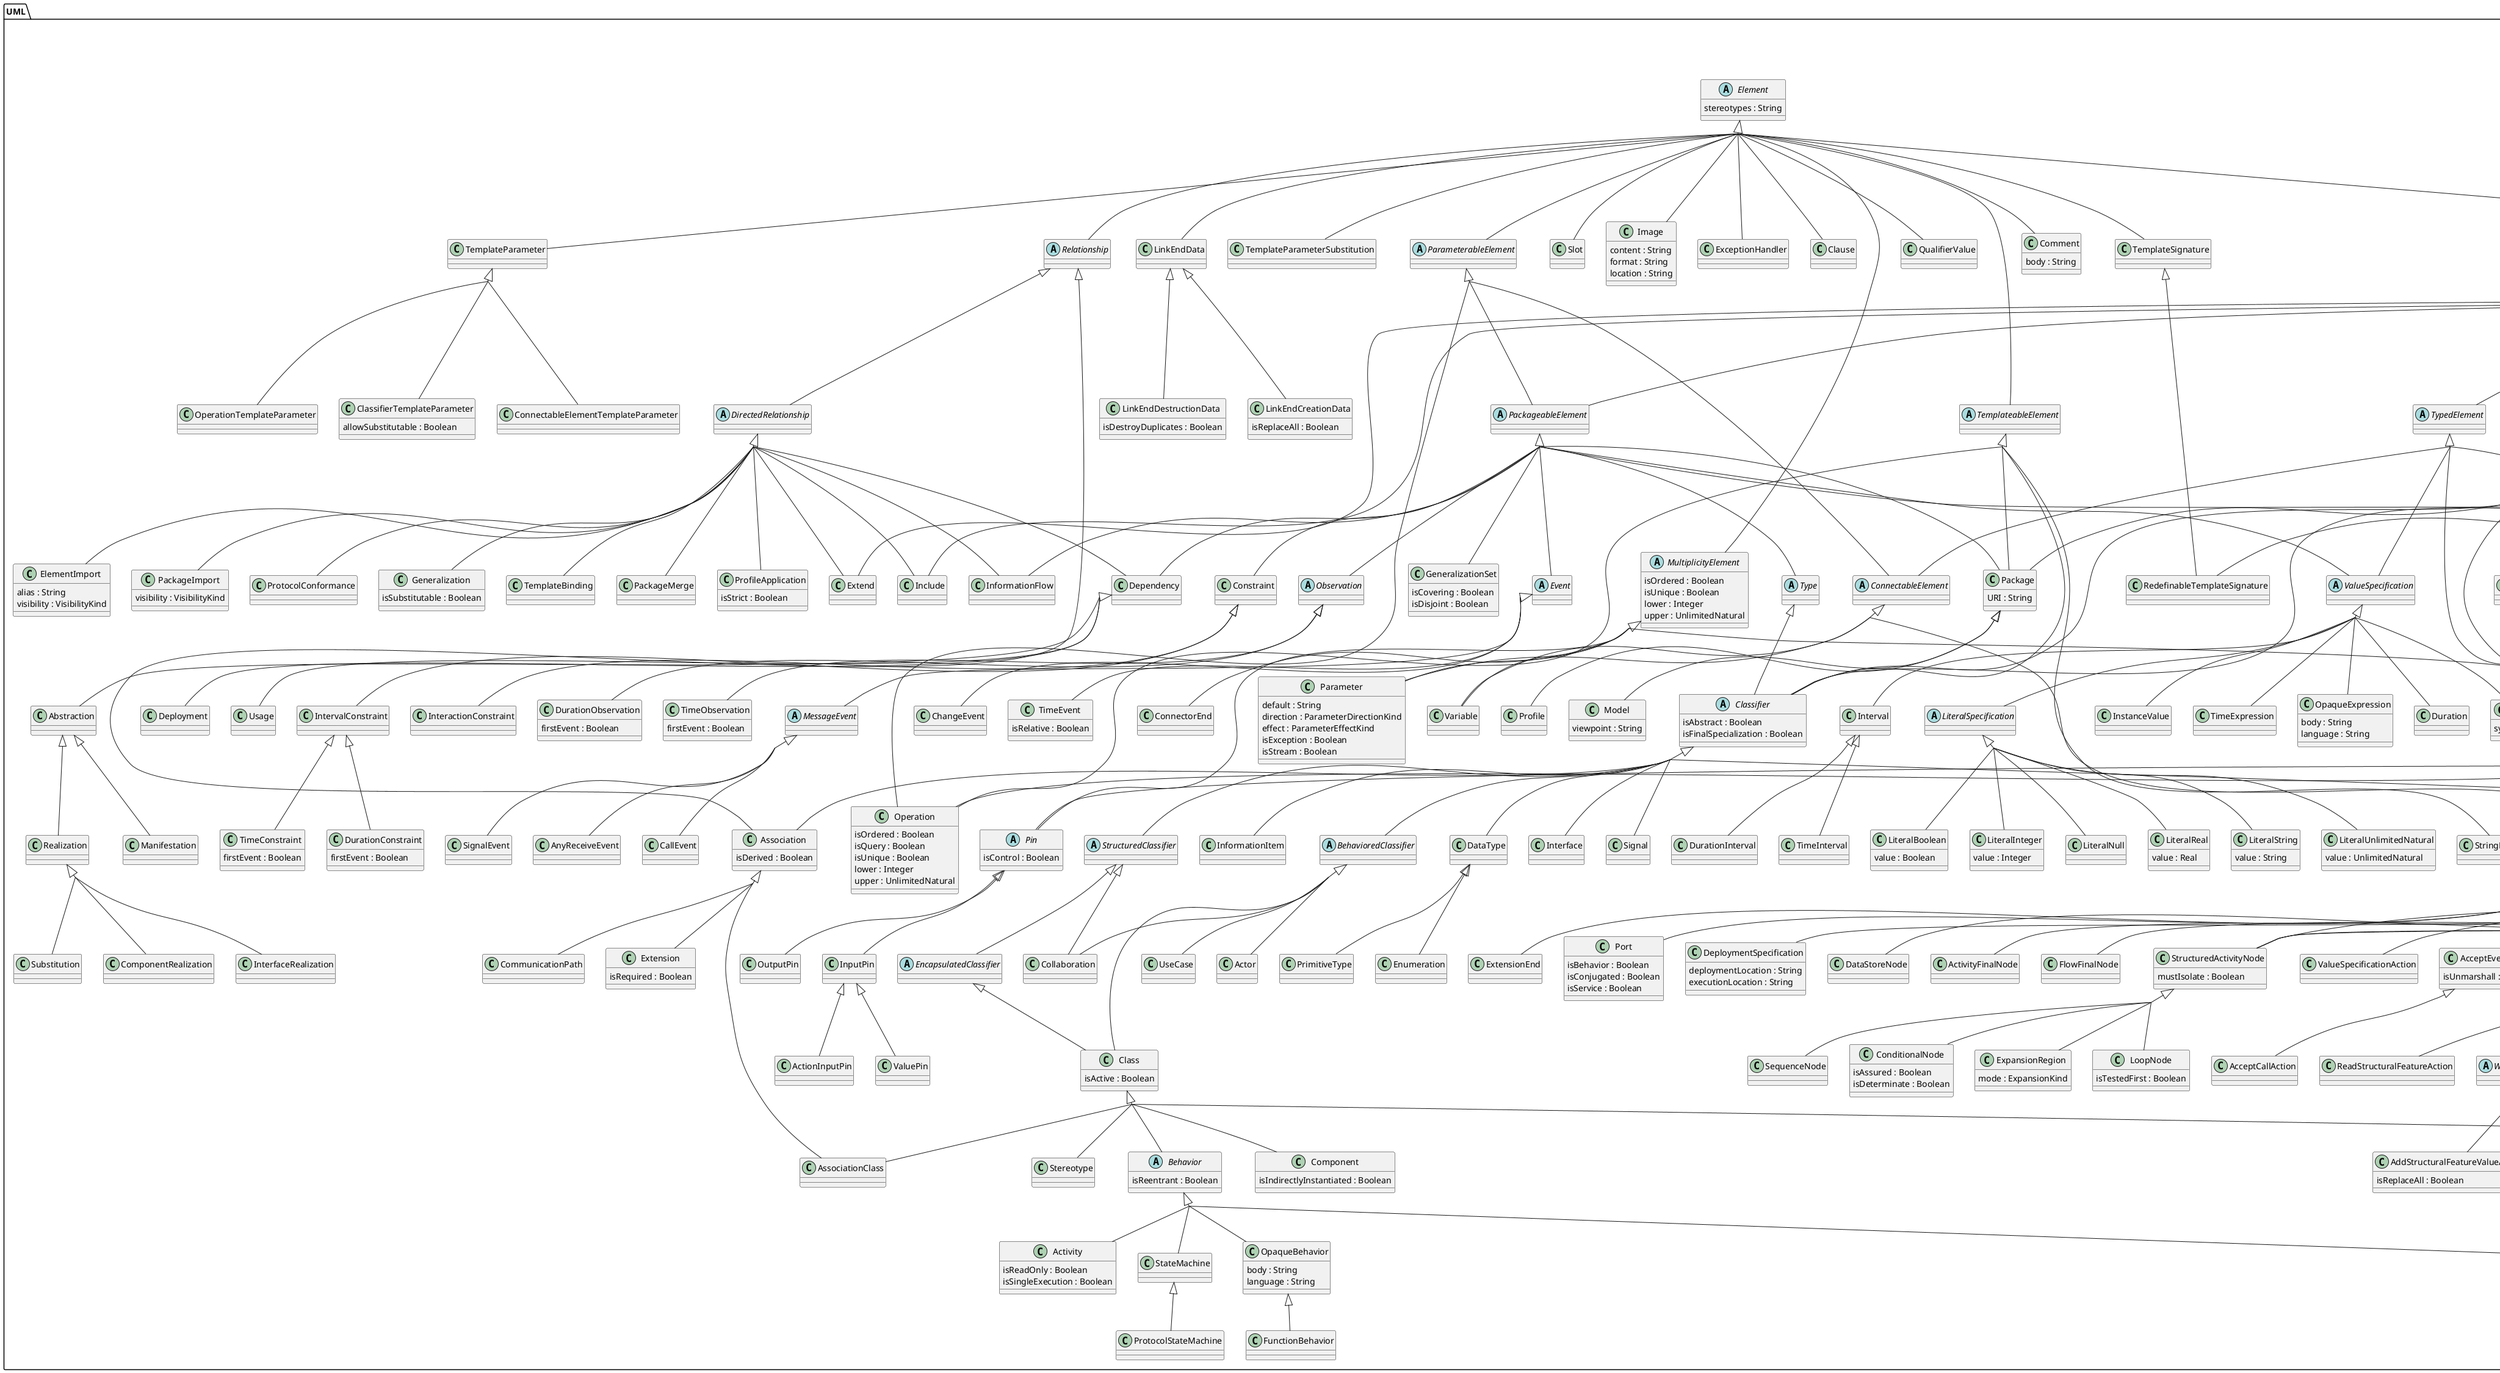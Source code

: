 {
  "sha1": "ttt8mzmo1j8nr3spamlaaqggl6y8ehd",
  "insertion": {
    "when": "2024-06-04T17:28:46.743Z",
    "user": "plantuml@gmail.com"
  }
}
@startuml
skinparam groupInheritance 3

!define SHOW_INHERITANCE

  package "UML" as UML {
    class "Abstraction" as Abstraction
    class "Dependency" as Dependency
    abstract class "PackageableElement" as PackageableElement
    abstract class "ParameterableElement" as ParameterableElement
    abstract class "Element" as Element {
      stereotypes : String
    }
    class "Comment" as Comment {
      body : String
    }
    class "Stereotype" as Stereotype
    class "Class" as Class_ {
      isActive : Boolean
    }
    abstract class "EncapsulatedClassifier" as EncapsulatedClassifier
    abstract class "StructuredClassifier" as StructuredClassifier
    abstract class "Classifier" as Classifier {
      isAbstract : Boolean
      isFinalSpecialization : Boolean
    }
    abstract class "Namespace" as Namespace
    abstract class "NamedElement" as NamedElement {
      name : String
      qualifiedName : String
      visibility : VisibilityKind
    }
    class "StringExpression" as StringExpression
    class "Expression" as Expression {
      symbol : String
    }
    abstract class "ValueSpecification" as ValueSpecification
    abstract class "TypedElement" as TypedElement
    abstract class "Type" as Type
    class "Package" as Package_ {
      URI : String
    }
    abstract class "TemplateableElement" as TemplateableElement
    class "TemplateSignature" as TemplateSignature
    class "TemplateParameter" as TemplateParameter
    class "TemplateBinding" as TemplateBinding
    abstract class "DirectedRelationship" as DirectedRelationship
    abstract class "Relationship" as Relationship
    class "TemplateParameterSubstitution" as TemplateParameterSubstitution
    class "PackageMerge" as PackageMerge
    class "ProfileApplication" as ProfileApplication {
      isStrict : Boolean
    }
    class "Profile" as Profile
    class "ElementImport" as ElementImport {
      alias : String
      visibility : VisibilityKind
    }
    enum "VisibilityKind" as VisibilityKind {
      public
      private
      protected
      "package"
    }
    class "PackageImport" as PackageImport {
      visibility : VisibilityKind
    }
    class "Extension" as Extension {
      isRequired : Boolean
    }
    class "Association" as Association {
      isDerived : Boolean
    }
    class "Property" as Property {
      aggregation : AggregationKind
      default : String
      isComposite : Boolean
      isDerived : Boolean
      isDerivedUnion : Boolean
      isID : Boolean
    }
    abstract class "StructuralFeature" as StructuralFeature {
      isReadOnly : Boolean
    }
    abstract class "MultiplicityElement" as MultiplicityElement {
      isOrdered : Boolean
      isUnique : Boolean
      lower : Integer
      upper : UnlimitedNatural
    }
    abstract class "Feature" as Feature {
      isStatic : Boolean
    }
    abstract class "RedefinableElement" as RedefinableElement {
      isLeaf : Boolean
    }
    abstract class "ConnectableElement" as ConnectableElement
    class "ConnectorEnd" as ConnectorEnd
    class "ConnectableElementTemplateParameter" as ConnectableElementTemplateParameter
    abstract class "DeploymentTarget" as DeploymentTarget
    class "Deployment" as Deployment
    class "DeploymentSpecification" as DeploymentSpecification {
      deploymentLocation : String
      executionLocation : String
    }
    class "Artifact" as Artifact {
      fileName : String
    }
    abstract class "DeployedArtifact" as DeployedArtifact
    class "Manifestation" as Manifestation
    class "Operation" as Operation {
      isOrdered : Boolean
      isQuery : Boolean
      isUnique : Boolean
      lower : Integer
      upper : UnlimitedNatural
    }
    abstract class "BehavioralFeature" as BehavioralFeature {
      concurrency : CallConcurrencyKind
      isAbstract : Boolean
    }
    enum "CallConcurrencyKind" as CallConcurrencyKind {
      sequential
      guarded
      concurrent
    }
    abstract class "Behavior" as Behavior {
      isReentrant : Boolean
    }
    abstract class "BehavioredClassifier" as BehavioredClassifier
    class "InterfaceRealization" as InterfaceRealization
    class "Realization" as Realization
    class "Interface" as Interface_
    class "Reception" as Reception
    class "Signal" as Signal
    class "ProtocolStateMachine" as ProtocolStateMachine
    class "StateMachine" as StateMachine
    class "Pseudostate" as Pseudostate {
      kind : PseudostateKind
    }
    abstract class "Vertex" as Vertex
    class "Region" as Region
    class "State" as State {
      isComposite : Boolean
      isOrthogonal : Boolean
      isSimple : Boolean
      isSubmachineState : Boolean
    }
    class "ConnectionPointReference" as ConnectionPointReference
    class "Trigger" as Trigger
    abstract class "Event" as Event
    class "Port" as Port {
      isBehavior : Boolean
      isConjugated : Boolean
      isService : Boolean
    }
    class "Constraint" as Constraint
    class "Transition" as Transition {
      kind : TransitionKind
    }
    enum "TransitionKind" as TransitionKind {
      internal
      local
      external
    }
    enum "PseudostateKind" as PseudostateKind {
      initial
      deepHistory
      shallowHistory
      join
      fork
      junction
      choice
      entryPoint
      exitPoint
      terminate
    }
    class "ProtocolConformance" as ProtocolConformance
    class "Parameter" as Parameter {
      default : String
      direction : ParameterDirectionKind
      effect : ParameterEffectKind
      isException : Boolean
      isStream : Boolean
    }
    enum "ParameterDirectionKind" as ParameterDirectionKind {
      in
      inout
      out
      return
    }
    enum "ParameterEffectKind" as ParameterEffectKind {
      create
      read
      update
      delete
    }
    class "ParameterSet" as ParameterSet
    class "DataType" as DataType
    class "OperationTemplateParameter" as OperationTemplateParameter
    enum "AggregationKind" as AggregationKind {
      none
      shared
      composite
    }
    class "ExtensionEnd" as ExtensionEnd
    class "Model" as Model {
      viewpoint : String
    }
    class "Enumeration" as Enumeration
    class "EnumerationLiteral" as EnumerationLiteral
    class "InstanceSpecification" as InstanceSpecification
    class "Slot" as Slot
    class "PrimitiveType" as PrimitiveType
    class "Usage" as Usage
    class "CollaborationUse" as CollaborationUse
    class "Collaboration" as Collaboration
    class "Generalization" as Generalization {
      isSubstitutable : Boolean
    }
    class "GeneralizationSet" as GeneralizationSet {
      isCovering : Boolean
      isDisjoint : Boolean
    }
    class "RedefinableTemplateSignature" as RedefinableTemplateSignature
    class "UseCase" as UseCase
    class "Extend" as Extend
    class "ExtensionPoint" as ExtensionPoint
    class "Include" as Include
    class "Substitution" as Substitution
    class "ClassifierTemplateParameter" as ClassifierTemplateParameter {
      allowSubstitutable : Boolean
    }
    class "Connector" as Connector {
      kind : ConnectorKind
    }
    enum "ConnectorKind" as ConnectorKind {
      assembly
      delegation
    }
    class "Image" as Image {
      content : String
      format : String
      location : String
    }
    class "OpaqueExpression" as OpaqueExpression {
      body : String
      language : String
    }
    class "AcceptCallAction" as AcceptCallAction
    class "AcceptEventAction" as AcceptEventAction {
      isUnmarshall : Boolean
    }
    abstract class "Action" as Action {
      isLocallyReentrant : Boolean
    }
    abstract class "ExecutableNode" as ExecutableNode
    abstract class "ActivityNode" as ActivityNode
    class "Activity" as Activity {
      isReadOnly : Boolean
      isSingleExecution : Boolean
    }
    abstract class "ActivityGroup" as ActivityGroup
    abstract class "ActivityEdge" as ActivityEdge
    class "ActivityPartition" as ActivityPartition {
      isDimension : Boolean
      isExternal : Boolean
    }
    class "StructuredActivityNode" as StructuredActivityNode {
      mustIsolate : Boolean
    }
    class "InputPin" as InputPin
    abstract class "Pin" as Pin {
      isControl : Boolean
    }
    abstract class "ObjectNode" as ObjectNode {
      isControlType : Boolean
      ordering : ObjectNodeOrderingKind
    }
    enum "ObjectNodeOrderingKind" as ObjectNodeOrderingKind {
      unordered
      ordered
      LIFO
      FIFO
    }
    class "OutputPin" as OutputPin
    class "Variable" as Variable
    class "InterruptibleActivityRegion" as InterruptibleActivityRegion
    class "ExceptionHandler" as ExceptionHandler
    class "ActionExecutionSpecification" as ActionExecutionSpecification
    abstract class "ExecutionSpecification" as ExecutionSpecification
    abstract class "InteractionFragment" as InteractionFragment
    class "Lifeline" as Lifeline
    class "PartDecomposition" as PartDecomposition
    class "InteractionUse" as InteractionUse
    class "Gate" as Gate
    abstract class "MessageEnd" as MessageEnd
    class "Message" as Message {
      messageKind : MessageKind
      messageSort : MessageSort
    }
    class "Interaction" as Interaction
    enum "MessageKind" as MessageKind {
      complete
      lost
      found
      unknown
    }
    enum "MessageSort" as MessageSort {
      synchCall
      asynchCall
      asynchSignal
      createMessage
      deleteMessage
      reply
    }
    class "InteractionOperand" as InteractionOperand
    class "InteractionConstraint" as InteractionConstraint
    class "GeneralOrdering" as GeneralOrdering
    class "OccurrenceSpecification" as OccurrenceSpecification
    class "ActionInputPin" as ActionInputPin
    class "ActivityFinalNode" as ActivityFinalNode
    abstract class "FinalNode" as FinalNode
    abstract class "ControlNode" as ControlNode
    class "ActivityParameterNode" as ActivityParameterNode
    class "Actor" as Actor
    class "AddStructuralFeatureValueAction" as AddStructuralFeatureValueAction {
      isReplaceAll : Boolean
    }
    abstract class "WriteStructuralFeatureAction" as WriteStructuralFeatureAction
    abstract class "StructuralFeatureAction" as StructuralFeatureAction
    class "AddVariableValueAction" as AddVariableValueAction {
      isReplaceAll : Boolean
    }
    abstract class "WriteVariableAction" as WriteVariableAction
    abstract class "VariableAction" as VariableAction
    class "AnyReceiveEvent" as AnyReceiveEvent
    abstract class "MessageEvent" as MessageEvent
    class "AssociationClass" as AssociationClass
    class "BehaviorExecutionSpecification" as BehaviorExecutionSpecification
    class "BroadcastSignalAction" as BroadcastSignalAction
    abstract class "InvocationAction" as InvocationAction
    abstract class "CallAction" as CallAction {
      isSynchronous : Boolean
    }
    class "CallBehaviorAction" as CallBehaviorAction
    class "CallEvent" as CallEvent
    class "CallOperationAction" as CallOperationAction
    class "CentralBufferNode" as CentralBufferNode
    class "ChangeEvent" as ChangeEvent
    class "Clause" as Clause
    class "ClearAssociationAction" as ClearAssociationAction
    class "ClearStructuralFeatureAction" as ClearStructuralFeatureAction
    class "ClearVariableAction" as ClearVariableAction
    class "CombinedFragment" as CombinedFragment {
      interactionOperator : InteractionOperatorKind
    }
    enum "InteractionOperatorKind" as InteractionOperatorKind {
      seq
      alt
      opt
      break
      par
      strict
      loop
      critical
      neg
      assert
      ignore
      consider
    }
    class "CommunicationPath" as CommunicationPath
    class "Component" as Component {
      isIndirectlyInstantiated : Boolean
    }
    class "ComponentRealization" as ComponentRealization
    class "ConditionalNode" as ConditionalNode {
      isAssured : Boolean
      isDeterminate : Boolean
    }
    class "ConsiderIgnoreFragment" as ConsiderIgnoreFragment
    class "Continuation" as Continuation {
      setting : Boolean
    }
    class "ControlFlow" as ControlFlow
    class "CreateLinkAction" as CreateLinkAction
    abstract class "WriteLinkAction" as WriteLinkAction
    abstract class "LinkAction" as LinkAction
    class "LinkEndData" as LinkEndData
    class "QualifierValue" as QualifierValue
    class "LinkEndCreationData" as LinkEndCreationData {
      isReplaceAll : Boolean
    }
    class "CreateLinkObjectAction" as CreateLinkObjectAction
    class "CreateObjectAction" as CreateObjectAction
    class "DataStoreNode" as DataStoreNode
    class "DecisionNode" as DecisionNode
    class "ObjectFlow" as ObjectFlow {
      isMulticast : Boolean
      isMultireceive : Boolean
    }
    class "DestroyLinkAction" as DestroyLinkAction
    class "LinkEndDestructionData" as LinkEndDestructionData {
      isDestroyDuplicates : Boolean
    }
    class "DestroyObjectAction" as DestroyObjectAction {
      isDestroyLinks : Boolean
      isDestroyOwnedObjects : Boolean
    }
    class "DestructionOccurrenceSpecification" as DestructionOccurrenceSpecification
    class "MessageOccurrenceSpecification" as MessageOccurrenceSpecification
    class "Device" as Device
    class "Node" as Node
    class "Duration" as Duration
    abstract class "Observation" as Observation
    class "DurationConstraint" as DurationConstraint {
      firstEvent : Boolean
    }
    class "IntervalConstraint" as IntervalConstraint
    class "Interval" as Interval
    class "DurationInterval" as DurationInterval
    class "DurationObservation" as DurationObservation {
      firstEvent : Boolean
    }
    class "ExecutionEnvironment" as ExecutionEnvironment
    class "ExecutionOccurrenceSpecification" as ExecutionOccurrenceSpecification
    class "ExpansionNode" as ExpansionNode
    class "ExpansionRegion" as ExpansionRegion {
      mode : ExpansionKind
    }
    enum "ExpansionKind" as ExpansionKind {
      parallel
      iterative
      stream
    }
    class "FinalState" as FinalState
    class "FlowFinalNode" as FlowFinalNode
    class "ForkNode" as ForkNode
    class "FunctionBehavior" as FunctionBehavior
    class "OpaqueBehavior" as OpaqueBehavior {
      body : String
      language : String
    }
    class "InformationFlow" as InformationFlow
    class "InformationItem" as InformationItem
    class "InitialNode" as InitialNode
    class "InstanceValue" as InstanceValue
    class "JoinNode" as JoinNode {
      isCombineDuplicate : Boolean
    }
    class "LiteralBoolean" as LiteralBoolean {
      value : Boolean
    }
    abstract class "LiteralSpecification" as LiteralSpecification
    class "LiteralInteger" as LiteralInteger {
      value : Integer
    }
    class "LiteralNull" as LiteralNull
    class "LiteralReal" as LiteralReal {
      value : Real
    }
    class "LiteralString" as LiteralString {
      value : String
    }
    class "LiteralUnlimitedNatural" as LiteralUnlimitedNatural {
      value : UnlimitedNatural
    }
    class "LoopNode" as LoopNode {
      isTestedFirst : Boolean
    }
    class "MergeNode" as MergeNode
    class "OpaqueAction" as OpaqueAction {
      body : String
      language : String
    }
    class "ProtocolTransition" as ProtocolTransition
    class "RaiseExceptionAction" as RaiseExceptionAction
    class "ReadExtentAction" as ReadExtentAction
    class "ReadIsClassifiedObjectAction" as ReadIsClassifiedObjectAction {
      isDirect : Boolean
    }
    class "ReadLinkAction" as ReadLinkAction
    class "ReadLinkObjectEndAction" as ReadLinkObjectEndAction
    class "ReadLinkObjectEndQualifierAction" as ReadLinkObjectEndQualifierAction
    class "ReadSelfAction" as ReadSelfAction
    class "ReadStructuralFeatureAction" as ReadStructuralFeatureAction
    class "ReadVariableAction" as ReadVariableAction
    class "ReclassifyObjectAction" as ReclassifyObjectAction {
      isReplaceAll : Boolean
    }
    class "ReduceAction" as ReduceAction {
      isOrdered : Boolean
    }
    class "RemoveStructuralFeatureValueAction" as RemoveStructuralFeatureValueAction {
      isRemoveDuplicates : Boolean
    }
    class "RemoveVariableValueAction" as RemoveVariableValueAction {
      isRemoveDuplicates : Boolean
    }
    class "ReplyAction" as ReplyAction
    class "SendObjectAction" as SendObjectAction
    class "SendSignalAction" as SendSignalAction
    class "SequenceNode" as SequenceNode
    class "SignalEvent" as SignalEvent
    class "StartClassifierBehaviorAction" as StartClassifierBehaviorAction
    class "StartObjectBehaviorAction" as StartObjectBehaviorAction
    class "StateInvariant" as StateInvariant
    class "TestIdentityAction" as TestIdentityAction
    class "TimeConstraint" as TimeConstraint {
      firstEvent : Boolean
    }
    class "TimeInterval" as TimeInterval
    class "TimeExpression" as TimeExpression
    class "TimeEvent" as TimeEvent {
      isRelative : Boolean
    }
    class "TimeObservation" as TimeObservation {
      firstEvent : Boolean
    }
    class "UnmarshallAction" as UnmarshallAction
    class "ValuePin" as ValuePin
    class "ValueSpecificationAction" as ValueSpecificationAction
  }
!ifdef SHOW_ASSOCIATIONS
  Abstraction *--> OpaqueExpression : "mapping[0-1]"
  Dependency --> NamedElement : "supplier[1-*]"
  Element *--> Comment : "ownedComment[*]"
  Comment --> Element : "annotatedElement[*]"
  Stereotype *--> Image : "icon[*]"
  Stereotype --> Profile : profile
  Class_ *--> Classifier : "nestedClassifier[*]"
  Class_ *--> Reception : "ownedReception[*]"
  Class_ --> Class_ : "superClass[*]"
  EncapsulatedClassifier --> Port : "ownedPort[*]"
  StructuredClassifier *--> Property : "ownedAttribute[*]"
  StructuredClassifier *--> Connector : "ownedConnector[*]"
  StructuredClassifier --> Property : "part[*]"
  StructuredClassifier --> ConnectableElement : "role[*]"
  Classifier --> Property : "attribute[*]"
  Classifier *--> CollaborationUse : "collaborationUse[*]"
  Classifier --> Classifier : "general[*]"
  Classifier --> NamedElement : "inheritedMember[*]"
  Classifier *--> UseCase : "ownedUseCase[*]"
  Classifier --> Classifier : "redefinedClassifier[*]"
  Classifier --> CollaborationUse : "representation[0-1]"
  Namespace --> PackageableElement : "importedMember[*]"
  Namespace --> NamedElement : "member[*]"
  NamedElement *--> StringExpression : "nameExpression[0-1]"
  Expression *--> ValueSpecification : "operand[*]"
  TypedElement --> Type : "type[0-1]"
  Package_ --> Stereotype : "ownedStereotype[*]"
  Package_ *--> PackageableElement : "packagedElement[*]"
  TemplateSignature --> TemplateParameter : "parameter[1-*]"
  TemplateParameter --> ParameterableElement : "default[0-1]"
  TemplateParameter *--> ParameterableElement : "ownedDefault[0-1]"
  TemplateBinding --> TemplateSignature : signature
  DirectedRelationship --> Element : "source[1-*]"
  DirectedRelationship --> Element : "target[1-*]"
  Relationship --> Element : "relatedElement[1-*]"
  TemplateParameterSubstitution --> ParameterableElement : actual
  TemplateParameterSubstitution --> TemplateParameter : formal
  TemplateParameterSubstitution *--> ParameterableElement : "ownedActual[0-1]"
  PackageMerge --> Package_ : mergedPackage
  ProfileApplication --> Profile : appliedProfile
  Profile --> ElementImport : "metaclassReference[*]"
  Profile --> PackageImport : "metamodelReference[*]"
  ElementImport --> PackageableElement : importedElement
  PackageImport --> Package_ : importedPackage
  Association --> Type : "endType[1-*]"
  Association --> Property : "navigableOwnedEnd[*]"
  Property --> Class_ : "class[0-1]"
  Property *--> ValueSpecification : "defaultValue[0-1]"
  Property --> Property : "opposite[0-1]"
  Property --> Property : "redefinedProperty[*]"
  Property --> Property : "subsettedProperty[*]"
  MultiplicityElement *--> ValueSpecification : "lowerValue[0-1]"
  MultiplicityElement *--> ValueSpecification : "upperValue[0-1]"
  RedefinableElement --> RedefinableElement : "redefinedElement[*]"
  RedefinableElement --> Classifier : "redefinitionContext[*]"
  ConnectableElement --> ConnectorEnd : "end[*]"
  ConnectorEnd --> Property : "definingEnd[0-1]"
  ConnectorEnd --> Property : "partWithPort[0-1]"
  ConnectorEnd --> ConnectableElement : role
  DeploymentTarget --> PackageableElement : "deployedElement[*]"
  Deployment --> DeployedArtifact : "deployedArtifact[*]"
  Artifact *--> Manifestation : "manifestation[*]"
  Artifact *--> Artifact : "nestedArtifact[*]"
  Artifact *--> Property : "ownedAttribute[*]"
  Artifact *--> Operation : "ownedOperation[*]"
  Manifestation --> PackageableElement : utilizedElement
  Operation --> Constraint : "bodyCondition[0-1]"
  Operation --> Constraint : "postcondition[*]"
  Operation --> Constraint : "precondition[*]"
  Operation --> Operation : "redefinedOperation[*]"
  Operation --> Type : "type[0-1]"
  BehavioralFeature *--> Parameter : "ownedParameter[*]"
  BehavioralFeature *--> ParameterSet : "ownedParameterSet[*]"
  BehavioralFeature --> Type : "raisedException[*]"
  Behavior --> BehavioredClassifier : "context[0-1]"
  Behavior *--> Parameter : "ownedParameter[*]"
  Behavior *--> ParameterSet : "ownedParameterSet[*]"
  Behavior --> Constraint : "postcondition[*]"
  Behavior --> Constraint : "precondition[*]"
  Behavior --> Behavior : "redefinedBehavior[*]"
  BehavioredClassifier --> Behavior : "classifierBehavior[0-1]"
  BehavioredClassifier *--> Behavior : "ownedBehavior[*]"
  InterfaceRealization --> Interface_ : contract
  Interface_ *--> Classifier : "nestedClassifier[*]"
  Interface_ *--> Reception : "ownedReception[*]"
  Interface_ *--> ProtocolStateMachine : "protocol[0-1]"
  Interface_ --> Interface_ : "redefinedInterface[*]"
  Reception --> Signal : signal
  Signal *--> Property : "ownedAttribute[*]"
  StateMachine --> StateMachine : "extendedStateMachine[*]"
  Vertex --> Transition : "incoming[*]"
  Vertex --> Transition : "outgoing[*]"
  Region --> Region : "extendedRegion[0-1]"
  State *--> Trigger : "deferrableTrigger[*]"
  State *--> Behavior : "doActivity[0-1]"
  State *--> Behavior : "entry[0-1]"
  State *--> Behavior : "exit[0-1]"
  State --> State : "redefinedState[0-1]"
  State --> Constraint : "stateInvariant[0-1]"
  ConnectionPointReference --> Pseudostate : "entry[*]"
  ConnectionPointReference --> Pseudostate : "exit[*]"
  Trigger --> Event : event
  Trigger --> Port : "port[*]"
  Port --> ProtocolStateMachine : "protocol[0-1]"
  Port --> Interface_ : "provided[*]"
  Port --> Port : "redefinedPort[*]"
  Port --> Interface_ : "required[*]"
  Constraint --> Element : "constrainedElement[*]"
  Constraint *--> ValueSpecification : specification
  Transition *--> Behavior : "effect[0-1]"
  Transition --> Constraint : "guard[0-1]"
  Transition --> Transition : "redefinedTransition[0-1]"
  Transition --> Vertex : source
  Transition --> Vertex : target
  Transition *--> Trigger : "trigger[*]"
  ProtocolConformance --> ProtocolStateMachine : generalMachine
  Parameter *--> ValueSpecification : "defaultValue[0-1]"
  Parameter --> Operation : "operation[0-1]"
  ParameterSet *--> Constraint : "condition[*]"
  InstanceSpecification --> Classifier : "classifier[*]"
  InstanceSpecification *--> ValueSpecification : "specification[0-1]"
  Slot --> StructuralFeature : definingFeature
  Slot *--> ValueSpecification : "value[*]"
  CollaborationUse *--> Dependency : "roleBinding[*]"
  CollaborationUse --> Collaboration : type
  Collaboration --> ConnectableElement : "collaborationRole[*]"
  Generalization --> Classifier : general
  RedefinableTemplateSignature --> RedefinableTemplateSignature : "extendedSignature[*]"
  RedefinableTemplateSignature --> TemplateParameter : "inheritedParameter[*]"
  RedefinableTemplateSignature --> Classifier : classifier
  Extend *--> Constraint : "condition[0-1]"
  Extend --> UseCase : extendedCase
  Extend --> ExtensionPoint : "extensionLocation[1-*]"
  Include --> UseCase : addition
  Substitution --> Classifier : contract
  ClassifierTemplateParameter --> Classifier : "constrainingClassifier[*]"
  Connector --> Behavior : "contract[*]"
  Connector *--> ConnectorEnd : "end[2-*]"
  Connector --> Connector : "redefinedConnector[*]"
  Connector --> Association : "type[0-1]"
  OpaqueExpression --> Behavior : "behavior[0-1]"
  OpaqueExpression --> Parameter : "result[0-1]"
  AcceptCallAction *--> OutputPin : returnInformation
  AcceptEventAction *--> OutputPin : "result[*]"
  AcceptEventAction *--> Trigger : "trigger[1-*]"
  Action --> Classifier : "context[0-1]"
  Action --> InputPin : "input[*]"
  Action *--> Constraint : "localPostcondition[*]"
  Action *--> Constraint : "localPrecondition[*]"
  Action --> OutputPin : "output[*]"
  ActivityNode --> ActivityNode : "redefinedNode[*]"
  Activity *--> ActivityGroup : "ownedGroup[*]"
  Activity *--> ActivityNode : "ownedNode[*]"
  Activity --> ActivityPartition : "partition[*]"
  Activity *--> StructuredActivityNode : "structuredNode[*]"
  ActivityEdge *--> ValueSpecification : guard
  ActivityEdge --> ActivityEdge : "redefinedEdge[*]"
  ActivityEdge *--> ValueSpecification : weight
  ActivityPartition --> Element : "represents[0-1]"
  StructuredActivityNode *--> InputPin : "structuredNodeInput[*]"
  StructuredActivityNode *--> OutputPin : "structuredNodeOutput[*]"
  ObjectNode --> State : "inState[*]"
  ObjectNode --> Behavior : "selection[0-1]"
  ObjectNode *--> ValueSpecification : upperBound
  ExceptionHandler --> ObjectNode : exceptionInput
  ExceptionHandler --> Classifier : "exceptionType[1-*]"
  ExceptionHandler --> ExecutableNode : handlerBody
  ActionExecutionSpecification --> Action : action
  ExecutionSpecification --> OccurrenceSpecification : finish
  ExecutionSpecification --> OccurrenceSpecification : start
  InteractionFragment *--> GeneralOrdering : "generalOrdering[*]"
  Lifeline --> PartDecomposition : "decomposedAs[0-1]"
  Lifeline --> ConnectableElement : "represents[0-1]"
  Lifeline *--> ValueSpecification : "selector[0-1]"
  InteractionUse *--> Gate : "actualGate[*]"
  InteractionUse *--> ValueSpecification : "argument[*]"
  InteractionUse --> Interaction : refersTo
  InteractionUse *--> ValueSpecification : "returnValue[0-1]"
  InteractionUse --> Property : "returnValueRecipient[0-1]"
  MessageEnd --> Message : "message[0-1]"
  Message *--> ValueSpecification : "argument[*]"
  Message --> Connector : "connector[0-1]"
  Message --> MessageEnd : "receiveEvent[0-1]"
  Message --> MessageEnd : "sendEvent[0-1]"
  Message --> NamedElement : "signature[0-1]"
  Interaction *--> Action : "action[*]"
  Interaction *--> Gate : "formalGate[*]"
  InteractionOperand *--> InteractionConstraint : "guard[0-1]"
  InteractionConstraint *--> ValueSpecification : "maxint[0-1]"
  InteractionConstraint *--> ValueSpecification : "minint[0-1]"
  ActionInputPin *--> Action : fromAction
  ActivityParameterNode --> Parameter : parameter
  AddStructuralFeatureValueAction *--> InputPin : "insertAt[0-1]"
  WriteStructuralFeatureAction *--> OutputPin : "result[0-1]"
  WriteStructuralFeatureAction *--> InputPin : "value[0-1]"
  StructuralFeatureAction *--> InputPin : "object"
  StructuralFeatureAction --> StructuralFeature : structuralFeature
  AddVariableValueAction *--> InputPin : "insertAt[0-1]"
  WriteVariableAction *--> InputPin : "value[0-1]"
  VariableAction --> Variable : variable
  BehaviorExecutionSpecification --> Behavior : "behavior[0-1]"
  BroadcastSignalAction --> Signal : signal
  InvocationAction *--> InputPin : "argument[*]"
  InvocationAction --> Port : "onPort[0-1]"
  CallAction *--> OutputPin : "result[*]"
  CallBehaviorAction --> Behavior : behavior
  CallEvent --> Operation : operation
  CallOperationAction --> Operation : operation
  CallOperationAction *--> InputPin : target
  ChangeEvent *--> ValueSpecification : changeExpression
  Clause --> ExecutableNode : "body[*]"
  Clause --> OutputPin : "bodyOutput[*]"
  Clause --> OutputPin : decider
  Clause --> ExecutableNode : "test[1-*]"
  ClearAssociationAction --> Association : association
  ClearAssociationAction *--> InputPin : "object"
  ClearStructuralFeatureAction *--> OutputPin : "result[0-1]"
  CombinedFragment *--> Gate : "cfragmentGate[*]"
  CombinedFragment *--> InteractionOperand : "operand[1-*]"
  Component *--> PackageableElement : "packagedElement[*]"
  Component --> Interface_ : "provided[*]"
  Component --> Interface_ : "required[*]"
  ComponentRealization --> Classifier : "realizingClassifier[1-*]"
  ConditionalNode *--> Clause : "clause[1-*]"
  ConditionalNode *--> OutputPin : "result[*]"
  ConsiderIgnoreFragment --> NamedElement : "message[*]"
  LinkAction *--> LinkEndData : "endData[2-*]"
  LinkAction *--> InputPin : "inputValue[1-*]"
  LinkEndData --> Property : end
  LinkEndData *--> QualifierValue : "qualifier[*]"
  LinkEndData --> InputPin : "value[0-1]"
  QualifierValue --> Property : qualifier
  QualifierValue --> InputPin : value
  LinkEndCreationData --> InputPin : "insertAt[0-1]"
  CreateLinkObjectAction *--> OutputPin : result
  CreateObjectAction --> Classifier : classifier
  CreateObjectAction *--> OutputPin : result
  DecisionNode --> Behavior : "decisionInput[0-1]"
  DecisionNode --> ObjectFlow : "decisionInputFlow[0-1]"
  ObjectFlow --> Behavior : "selection[0-1]"
  ObjectFlow --> Behavior : "transformation[0-1]"
  LinkEndDestructionData --> InputPin : "destroyAt[0-1]"
  DestroyObjectAction *--> InputPin : target
  Node *--> Node : "nestedNode[*]"
  Duration *--> ValueSpecification : "expr[0-1]"
  Duration --> Observation : "observation[*]"
  Interval --> ValueSpecification : max
  Interval --> ValueSpecification : min
  DurationObservation --> NamedElement : "event[1-2]"
  ExecutionOccurrenceSpecification --> ExecutionSpecification : execution
  InformationFlow --> Classifier : "conveyed[1-*]"
  InformationFlow --> NamedElement : "informationSource[1-*]"
  InformationFlow --> NamedElement : "informationTarget[1-*]"
  InformationFlow --> Relationship : "realization[*]"
  InformationFlow --> ActivityEdge : "realizingActivityEdge[*]"
  InformationFlow --> Connector : "realizingConnector[*]"
  InformationFlow --> Message : "realizingMessage[*]"
  InformationItem --> Classifier : "represented[*]"
  InstanceValue --> InstanceSpecification : instance
  JoinNode *--> ValueSpecification : joinSpec
  LoopNode --> OutputPin : "bodyOutput[*]"
  LoopNode --> ExecutableNode : "bodyPart[*]"
  LoopNode --> OutputPin : decider
  LoopNode --> OutputPin : "loopVariable[*]"
  LoopNode *--> InputPin : "loopVariableInput[*]"
  LoopNode *--> OutputPin : "result[*]"
  LoopNode --> ExecutableNode : "setupPart[*]"
  LoopNode --> ExecutableNode : "test[1-*]"
  OpaqueAction *--> InputPin : "inputValue[*]"
  OpaqueAction *--> OutputPin : "outputValue[*]"
  ProtocolTransition --> Constraint : "postCondition[0-1]"
  ProtocolTransition --> Constraint : "preCondition[0-1]"
  ProtocolTransition --> Operation : "referred[*]"
  RaiseExceptionAction *--> InputPin : exception
  ReadExtentAction --> Classifier : classifier
  ReadExtentAction *--> OutputPin : result
  ReadIsClassifiedObjectAction --> Classifier : classifier
  ReadIsClassifiedObjectAction *--> InputPin : "object"
  ReadIsClassifiedObjectAction *--> OutputPin : result
  ReadLinkAction *--> OutputPin : result
  ReadLinkObjectEndAction --> Property : end
  ReadLinkObjectEndAction *--> InputPin : "object"
  ReadLinkObjectEndAction *--> OutputPin : result
  ReadLinkObjectEndQualifierAction *--> InputPin : "object"
  ReadLinkObjectEndQualifierAction --> Property : qualifier
  ReadLinkObjectEndQualifierAction *--> OutputPin : result
  ReadSelfAction *--> OutputPin : result
  ReadStructuralFeatureAction *--> OutputPin : result
  ReadVariableAction *--> OutputPin : result
  ReclassifyObjectAction --> Classifier : "newClassifier[*]"
  ReclassifyObjectAction *--> InputPin : "object"
  ReclassifyObjectAction --> Classifier : "oldClassifier[*]"
  ReduceAction *--> InputPin : collection
  ReduceAction --> Behavior : reducer
  ReduceAction *--> OutputPin : result
  RemoveStructuralFeatureValueAction *--> InputPin : "removeAt[0-1]"
  RemoveVariableValueAction *--> InputPin : "removeAt[0-1]"
  ReplyAction --> Trigger : replyToCall
  ReplyAction *--> InputPin : "replyValue[*]"
  ReplyAction *--> InputPin : returnInformation
  SendObjectAction *--> InputPin : request
  SendObjectAction *--> InputPin : target
  SendSignalAction --> Signal : signal
  SendSignalAction *--> InputPin : target
  SequenceNode *--> ExecutableNode : "executableNode[*]"
  SignalEvent --> Signal : signal
  StartClassifierBehaviorAction *--> InputPin : "object"
  StartObjectBehaviorAction *--> InputPin : "object"
  StateInvariant *--> Constraint : invariant
  TestIdentityAction *--> InputPin : first
  TestIdentityAction *--> OutputPin : result
  TestIdentityAction *--> InputPin : second
  TimeExpression *--> ValueSpecification : "expr[0-1]"
  TimeExpression --> Observation : "observation[*]"
  TimeEvent *--> TimeExpression : when
  TimeObservation --> NamedElement : event
  UnmarshallAction *--> InputPin : "object"
  UnmarshallAction *--> OutputPin : "result[1-*]"
  UnmarshallAction --> Classifier : unmarshallType
  ValuePin *--> ValueSpecification : value
  ValueSpecificationAction *--> OutputPin : result
  ValueSpecificationAction *--> ValueSpecification : value
  Element "owner[0-1]" -- "ownedElement[*]" Element
  Dependency "clientDependency[*]" -- "client[1-*]" NamedElement
  Namespace "namespace[0-1]" -- "ownedMember[*]" NamedElement
  StringExpression "owningExpression[0-1]" *-- "subExpression[*]" StringExpression
  Package_ "nestingPackage[0-1]" -- "nestedPackage[*]" Package_
  Type "ownedType[*]" -- "package[0-1]" Package_
  TemplateableElement "template" *-- "ownedTemplateSignature[0-1]" TemplateSignature
  TemplateParameter "owningTemplateParameter[0-1]" *-- "ownedParameteredElement[0-1]" ParameterableElement
  ParameterableElement "parameteredElement" -- "templateParameter[0-1]" TemplateParameter
  TemplateSignature "signature" *-- "ownedParameter[*]" TemplateParameter
  TemplateableElement "boundElement" *-- "templateBinding[*]" TemplateBinding
  TemplateBinding "templateBinding" *-- "parameterSubstitution[*]" TemplateParameterSubstitution
  Package_ "receivingPackage" *-- "packageMerge[*]" PackageMerge
  Package_ "applyingPackage" *-- "profileApplication[*]" ProfileApplication
  Namespace "importingNamespace" *-- "elementImport[*]" ElementImport
  Namespace "importingNamespace" *-- "packageImport[*]" PackageImport
  Class_ "metaclass" -- "extension[*]" Extension
  Property "associationEnd[0-1]" *-- "qualifier[*]" Property
  Association "owningAssociation[0-1]" *-- "ownedEnd[*]" Property
  Association "association[0-1]" -- "memberEnd[2-*]" Property
  Classifier "featuringClassifier[*]" -- "feature[*]" Feature
  DeploymentTarget "location" *-- "deployment[*]" Deployment
  Deployment "deployment[0-1]" *-- "configuration[*]" DeploymentSpecification
  Class_ "class[0-1]" *-- "ownedOperation[*]" Operation
  BehavioralFeature "specification[0-1]" -- "method[*]" Behavior
  BehavioredClassifier "implementingClassifier" *-- "interfaceRealization[*]" InterfaceRealization
  Interface_ "interface[0-1]" *-- "ownedAttribute[*]" Property
  Interface_ "interface[0-1]" *-- "ownedOperation[*]" Operation
  StateMachine "stateMachine[0-1]" *-- "connectionPoint[*]" Pseudostate
  StateMachine "stateMachine[0-1]" *-- "region[1-*]" Region
  Region "container[0-1]" *-- "subvertex[*]" Vertex
  State "state[0-1]" *-- "connectionPoint[*]" Pseudostate
  StateMachine "submachine[0-1]" -- "submachineState[*]" State
  State "state[0-1]" *-- "region[*]" Region
  State "state[0-1]" *-- "connection[*]" ConnectionPointReference
  Namespace "context[0-1]" *-- "ownedRule[*]" Constraint
  Region "container" *-- "transition[*]" Transition
  ProtocolStateMachine "specificMachine" *-- "conformance[*]" ProtocolConformance
  Parameter "parameter[1-*]" -- "parameterSet[*]" ParameterSet
  DataType "datatype[0-1]" *-- "ownedAttribute[*]" Property
  DataType "datatype[0-1]" *-- "ownedOperation[*]" Operation
  Enumeration "enumeration[0-1]" *-- "ownedLiteral[*]" EnumerationLiteral
  InstanceSpecification "owningInstance" *-- "slot[*]" Slot
  Classifier "specific" *-- "generalization[*]" Generalization
  Classifier "powertype[0-1]" -- "powertypeExtent[*]" GeneralizationSet
  Generalization "generalization[*]" -- "generalizationSet[*]" GeneralizationSet
  Classifier "subject[*]" -- "useCase[*]" UseCase
  UseCase "extension" *-- "extend[*]" Extend
  UseCase "useCase" *-- "extensionPoint[*]" ExtensionPoint
  UseCase "includingCase" *-- "include[*]" Include
  Classifier "substitutingClassifier" *-- "substitution[*]" Substitution
  Activity "activity[0-1]" *-- "node[*]" ActivityNode
  ActivityNode "containedNode[*]" -- "inGroup[*]" ActivityGroup
  Activity "inActivity[0-1]" -- "group[*]" ActivityGroup
  ActivityGroup "superGroup[0-1]" -- "subgroup[*]" ActivityGroup
  Activity "activity[0-1]" *-- "edge[*]" ActivityEdge
  ActivityNode "source" -- "outgoing[*]" ActivityEdge
  ActivityNode "target" -- "incoming[*]" ActivityEdge
  ActivityGroup "inGroup[*]" -- "containedEdge[*]" ActivityEdge
  ActivityNode "node[*]" -- "inPartition[*]" ActivityPartition
  ActivityPartition "superPartition[0-1]" *-- "subpartition[*]" ActivityPartition
  ActivityEdge "edge[*]" -- "inPartition[*]" ActivityPartition
  StructuredActivityNode "inStructuredNode[0-1]" *-- "node[*]" ActivityNode
  StructuredActivityNode "inStructuredNode[0-1]" *-- "edge[*]" ActivityEdge
  Activity "activityScope[0-1]" *-- "variable[*]" Variable
  StructuredActivityNode "scope[0-1]" *-- "variable[*]" Variable
  ActivityNode "node[*]" -- "inInterruptibleRegion[*]" InterruptibleActivityRegion
  ActivityEdge "interruptingEdge[*]" -- "interrupts[0-1]" InterruptibleActivityRegion
  ExecutableNode "protectedNode" *-- "handler[*]" ExceptionHandler
  InteractionFragment "coveredBy[*]" -- "covered[*]" Lifeline
  Interaction "enclosingInteraction[0-1]" *-- "fragment[*]" InteractionFragment
  Interaction "interaction" *-- "lifeline[*]" Lifeline
  Interaction "interaction" *-- "message[*]" Message
  InteractionOperand "enclosingOperand[0-1]" *-- "fragment[*]" InteractionFragment
  GeneralOrdering "toAfter[*]" -- "before" OccurrenceSpecification
  GeneralOrdering "toBefore[*]" -- "after" OccurrenceSpecification
  Clause "successorClause[*]" -- "predecessorClause[*]" Clause
  Component "abstraction[0-1]" *-- "realization[*]" ComponentRealization
  ExpansionNode "outputElement[*]" -- "regionAsOutput[0-1]" ExpansionRegion
  ExpansionNode "inputElement[1-*]" -- "regionAsInput[0-1]" ExpansionRegion
!endif
!ifdef SHOW_INHERITANCE
  Dependency <|-- Abstraction
  PackageableElement <|-- Dependency
  DirectedRelationship <|-- Dependency
  ParameterableElement <|-- PackageableElement
  NamedElement <|-- PackageableElement
  Element <|-- ParameterableElement
  Element <|-- Comment
  Class_ <|-- Stereotype
  EncapsulatedClassifier <|-- Class_
  BehavioredClassifier <|-- Class_
  StructuredClassifier <|-- EncapsulatedClassifier
  Classifier <|-- StructuredClassifier
  Namespace <|-- Classifier
  Type <|-- Classifier
  TemplateableElement <|-- Classifier
  RedefinableElement <|-- Classifier
  NamedElement <|-- Namespace
  Element <|-- NamedElement
  Expression <|-- StringExpression
  TemplateableElement <|-- StringExpression
  ValueSpecification <|-- Expression
  PackageableElement <|-- ValueSpecification
  TypedElement <|-- ValueSpecification
  NamedElement <|-- TypedElement
  PackageableElement <|-- Type
  PackageableElement <|-- Package_
  Namespace <|-- Package_
  TemplateableElement <|-- Package_
  Element <|-- TemplateableElement
  Element <|-- TemplateSignature
  Element <|-- TemplateParameter
  DirectedRelationship <|-- TemplateBinding
  Relationship <|-- DirectedRelationship
  Element <|-- Relationship
  Element <|-- TemplateParameterSubstitution
  DirectedRelationship <|-- PackageMerge
  DirectedRelationship <|-- ProfileApplication
  Package_ <|-- Profile
  DirectedRelationship <|-- ElementImport
  DirectedRelationship <|-- PackageImport
  Association <|-- Extension
  Classifier <|-- Association
  Relationship <|-- Association
  StructuralFeature <|-- Property
  ConnectableElement <|-- Property
  DeploymentTarget <|-- Property
  TypedElement <|-- StructuralFeature
  MultiplicityElement <|-- StructuralFeature
  Feature <|-- StructuralFeature
  Element <|-- MultiplicityElement
  RedefinableElement <|-- Feature
  NamedElement <|-- RedefinableElement
  ParameterableElement <|-- ConnectableElement
  TypedElement <|-- ConnectableElement
  MultiplicityElement <|-- ConnectorEnd
  TemplateParameter <|-- ConnectableElementTemplateParameter
  NamedElement <|-- DeploymentTarget
  Dependency <|-- Deployment
  Artifact <|-- DeploymentSpecification
  Classifier <|-- Artifact
  DeployedArtifact <|-- Artifact
  NamedElement <|-- DeployedArtifact
  Abstraction <|-- Manifestation
  ParameterableElement <|-- Operation
  TemplateableElement <|-- Operation
  BehavioralFeature <|-- Operation
  Namespace <|-- BehavioralFeature
  Feature <|-- BehavioralFeature
  Class_ <|-- Behavior
  Classifier <|-- BehavioredClassifier
  Realization <|-- InterfaceRealization
  Abstraction <|-- Realization
  Classifier <|-- Interface_
  BehavioralFeature <|-- Reception
  Classifier <|-- Signal
  StateMachine <|-- ProtocolStateMachine
  Behavior <|-- StateMachine
  Vertex <|-- Pseudostate
  NamedElement <|-- Vertex
  Namespace <|-- Region
  RedefinableElement <|-- Region
  Namespace <|-- State
  RedefinableElement <|-- State
  Vertex <|-- State
  Vertex <|-- ConnectionPointReference
  NamedElement <|-- Trigger
  PackageableElement <|-- Event
  Property <|-- Port
  PackageableElement <|-- Constraint
  Namespace <|-- Transition
  RedefinableElement <|-- Transition
  DirectedRelationship <|-- ProtocolConformance
  MultiplicityElement <|-- Parameter
  ConnectableElement <|-- Parameter
  NamedElement <|-- ParameterSet
  Classifier <|-- DataType
  TemplateParameter <|-- OperationTemplateParameter
  Property <|-- ExtensionEnd
  Package_ <|-- Model
  DataType <|-- Enumeration
  InstanceSpecification <|-- EnumerationLiteral
  PackageableElement <|-- InstanceSpecification
  DeploymentTarget <|-- InstanceSpecification
  DeployedArtifact <|-- InstanceSpecification
  Element <|-- Slot
  DataType <|-- PrimitiveType
  Dependency <|-- Usage
  NamedElement <|-- CollaborationUse
  StructuredClassifier <|-- Collaboration
  BehavioredClassifier <|-- Collaboration
  DirectedRelationship <|-- Generalization
  PackageableElement <|-- GeneralizationSet
  TemplateSignature <|-- RedefinableTemplateSignature
  RedefinableElement <|-- RedefinableTemplateSignature
  BehavioredClassifier <|-- UseCase
  NamedElement <|-- Extend
  DirectedRelationship <|-- Extend
  RedefinableElement <|-- ExtensionPoint
  NamedElement <|-- Include
  DirectedRelationship <|-- Include
  Realization <|-- Substitution
  TemplateParameter <|-- ClassifierTemplateParameter
  Feature <|-- Connector
  Element <|-- Image
  ValueSpecification <|-- OpaqueExpression
  AcceptEventAction <|-- AcceptCallAction
  Action <|-- AcceptEventAction
  ExecutableNode <|-- Action
  ActivityNode <|-- ExecutableNode
  RedefinableElement <|-- ActivityNode
  Behavior <|-- Activity
  NamedElement <|-- ActivityGroup
  RedefinableElement <|-- ActivityEdge
  ActivityGroup <|-- ActivityPartition
  Namespace <|-- StructuredActivityNode
  Action <|-- StructuredActivityNode
  ActivityGroup <|-- StructuredActivityNode
  Pin <|-- InputPin
  MultiplicityElement <|-- Pin
  ObjectNode <|-- Pin
  TypedElement <|-- ObjectNode
  ActivityNode <|-- ObjectNode
  Pin <|-- OutputPin
  MultiplicityElement <|-- Variable
  ConnectableElement <|-- Variable
  ActivityGroup <|-- InterruptibleActivityRegion
  Element <|-- ExceptionHandler
  ExecutionSpecification <|-- ActionExecutionSpecification
  InteractionFragment <|-- ExecutionSpecification
  NamedElement <|-- InteractionFragment
  NamedElement <|-- Lifeline
  InteractionUse <|-- PartDecomposition
  InteractionFragment <|-- InteractionUse
  MessageEnd <|-- Gate
  NamedElement <|-- MessageEnd
  NamedElement <|-- Message
  Behavior <|-- Interaction
  InteractionFragment <|-- Interaction
  Namespace <|-- InteractionOperand
  InteractionFragment <|-- InteractionOperand
  Constraint <|-- InteractionConstraint
  NamedElement <|-- GeneralOrdering
  InteractionFragment <|-- OccurrenceSpecification
  InputPin <|-- ActionInputPin
  FinalNode <|-- ActivityFinalNode
  ControlNode <|-- FinalNode
  ActivityNode <|-- ControlNode
  ObjectNode <|-- ActivityParameterNode
  BehavioredClassifier <|-- Actor
  WriteStructuralFeatureAction <|-- AddStructuralFeatureValueAction
  StructuralFeatureAction <|-- WriteStructuralFeatureAction
  Action <|-- StructuralFeatureAction
  WriteVariableAction <|-- AddVariableValueAction
  VariableAction <|-- WriteVariableAction
  Action <|-- VariableAction
  MessageEvent <|-- AnyReceiveEvent
  Event <|-- MessageEvent
  Class_ <|-- AssociationClass
  Association <|-- AssociationClass
  ExecutionSpecification <|-- BehaviorExecutionSpecification
  InvocationAction <|-- BroadcastSignalAction
  Action <|-- InvocationAction
  InvocationAction <|-- CallAction
  CallAction <|-- CallBehaviorAction
  MessageEvent <|-- CallEvent
  CallAction <|-- CallOperationAction
  ObjectNode <|-- CentralBufferNode
  Event <|-- ChangeEvent
  Element <|-- Clause
  Action <|-- ClearAssociationAction
  StructuralFeatureAction <|-- ClearStructuralFeatureAction
  VariableAction <|-- ClearVariableAction
  InteractionFragment <|-- CombinedFragment
  Association <|-- CommunicationPath
  Class_ <|-- Component
  Realization <|-- ComponentRealization
  StructuredActivityNode <|-- ConditionalNode
  CombinedFragment <|-- ConsiderIgnoreFragment
  InteractionFragment <|-- Continuation
  ActivityEdge <|-- ControlFlow
  WriteLinkAction <|-- CreateLinkAction
  LinkAction <|-- WriteLinkAction
  Action <|-- LinkAction
  Element <|-- LinkEndData
  Element <|-- QualifierValue
  LinkEndData <|-- LinkEndCreationData
  CreateLinkAction <|-- CreateLinkObjectAction
  Action <|-- CreateObjectAction
  CentralBufferNode <|-- DataStoreNode
  ControlNode <|-- DecisionNode
  ActivityEdge <|-- ObjectFlow
  WriteLinkAction <|-- DestroyLinkAction
  LinkEndData <|-- LinkEndDestructionData
  Action <|-- DestroyObjectAction
  MessageOccurrenceSpecification <|-- DestructionOccurrenceSpecification
  MessageEnd <|-- MessageOccurrenceSpecification
  OccurrenceSpecification <|-- MessageOccurrenceSpecification
  Node <|-- Device
  Class_ <|-- Node
  DeploymentTarget <|-- Node
  ValueSpecification <|-- Duration
  PackageableElement <|-- Observation
  IntervalConstraint <|-- DurationConstraint
  Constraint <|-- IntervalConstraint
  ValueSpecification <|-- Interval
  Interval <|-- DurationInterval
  Observation <|-- DurationObservation
  Node <|-- ExecutionEnvironment
  OccurrenceSpecification <|-- ExecutionOccurrenceSpecification
  ObjectNode <|-- ExpansionNode
  StructuredActivityNode <|-- ExpansionRegion
  State <|-- FinalState
  FinalNode <|-- FlowFinalNode
  ControlNode <|-- ForkNode
  OpaqueBehavior <|-- FunctionBehavior
  Behavior <|-- OpaqueBehavior
  PackageableElement <|-- InformationFlow
  DirectedRelationship <|-- InformationFlow
  Classifier <|-- InformationItem
  ControlNode <|-- InitialNode
  ValueSpecification <|-- InstanceValue
  ControlNode <|-- JoinNode
  LiteralSpecification <|-- LiteralBoolean
  ValueSpecification <|-- LiteralSpecification
  LiteralSpecification <|-- LiteralInteger
  LiteralSpecification <|-- LiteralNull
  LiteralSpecification <|-- LiteralReal
  LiteralSpecification <|-- LiteralString
  LiteralSpecification <|-- LiteralUnlimitedNatural
  StructuredActivityNode <|-- LoopNode
  ControlNode <|-- MergeNode
  Action <|-- OpaqueAction
  Transition <|-- ProtocolTransition
  Action <|-- RaiseExceptionAction
  Action <|-- ReadExtentAction
  Action <|-- ReadIsClassifiedObjectAction
  LinkAction <|-- ReadLinkAction
  Action <|-- ReadLinkObjectEndAction
  Action <|-- ReadLinkObjectEndQualifierAction
  Action <|-- ReadSelfAction
  StructuralFeatureAction <|-- ReadStructuralFeatureAction
  VariableAction <|-- ReadVariableAction
  Action <|-- ReclassifyObjectAction
  Action <|-- ReduceAction
  WriteStructuralFeatureAction <|-- RemoveStructuralFeatureValueAction
  WriteVariableAction <|-- RemoveVariableValueAction
  Action <|-- ReplyAction
  InvocationAction <|-- SendObjectAction
  InvocationAction <|-- SendSignalAction
  StructuredActivityNode <|-- SequenceNode
  MessageEvent <|-- SignalEvent
  Action <|-- StartClassifierBehaviorAction
  CallAction <|-- StartObjectBehaviorAction
  InteractionFragment <|-- StateInvariant
  Action <|-- TestIdentityAction
  IntervalConstraint <|-- TimeConstraint
  Interval <|-- TimeInterval
  ValueSpecification <|-- TimeExpression
  Event <|-- TimeEvent
  Observation <|-- TimeObservation
  Action <|-- UnmarshallAction
  InputPin <|-- ValuePin
  Action <|-- ValueSpecificationAction
!endif
@enduml
